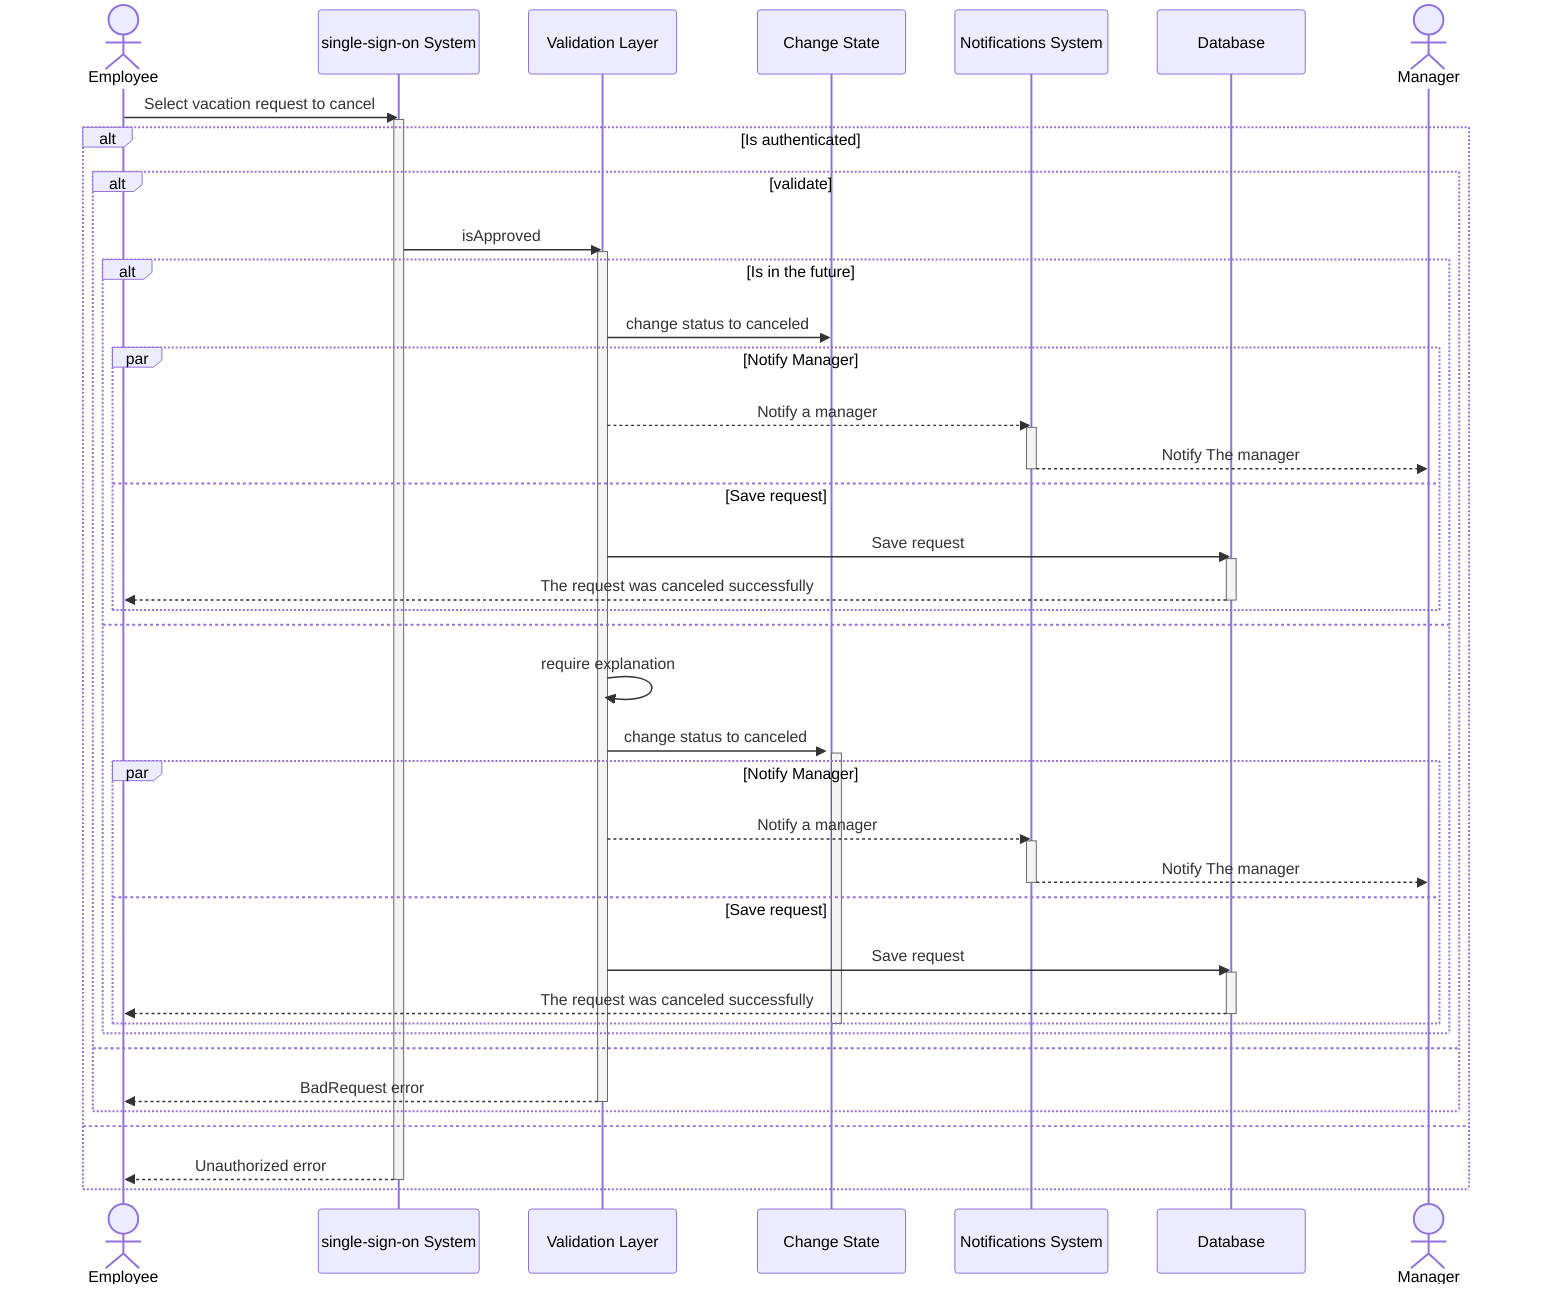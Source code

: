 sequenceDiagram
    actor E as Employee
    participant S as single-sign-on System
    participant V as Validation Layer
    participant C as Change State
    participant N as Notifications System
    participant D as Database
    actor M as Manager

    E->>S: Select vacation request to cancel
    activate S
    alt Is authenticated
        alt validate
            S->>V: isApproved
            activate V
            alt Is in the future
                V->>C: change status to canceled
                activate C
                par Notify Manager
                    V-->>N: Notify a manager
                    activate N
                    N-->>M: Notify The manager
                    deactivate N
                and Save request
                    V->>D: Save request
                    activate D
                    D-->>E: The request was canceled successfully
                    deactivate D
                end
            else
                V->>V: require explanation
                V->>C: change status to canceled
                activate C
                par Notify Manager
                    V-->>N: Notify a manager
                    activate N
                    N-->>M: Notify The manager
                    deactivate N
                and Save request
                    V->>D: Save request
                    activate D
                    D-->>E: The request was canceled successfully
                    deactivate D
                end
            deactivate C
            end
        else
            V-->>E: BadRequest error
            deactivate V
        end

    else
    S-->>E: Unauthorized error
    deactivate S
    end